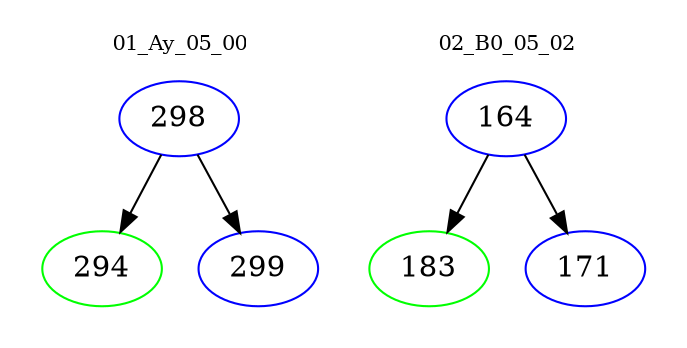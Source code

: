digraph{
subgraph cluster_0 {
color = white
label = "01_Ay_05_00";
fontsize=10;
T0_298 [label="298", color="blue"]
T0_298 -> T0_294 [color="black"]
T0_294 [label="294", color="green"]
T0_298 -> T0_299 [color="black"]
T0_299 [label="299", color="blue"]
}
subgraph cluster_1 {
color = white
label = "02_B0_05_02";
fontsize=10;
T1_164 [label="164", color="blue"]
T1_164 -> T1_183 [color="black"]
T1_183 [label="183", color="green"]
T1_164 -> T1_171 [color="black"]
T1_171 [label="171", color="blue"]
}
}
